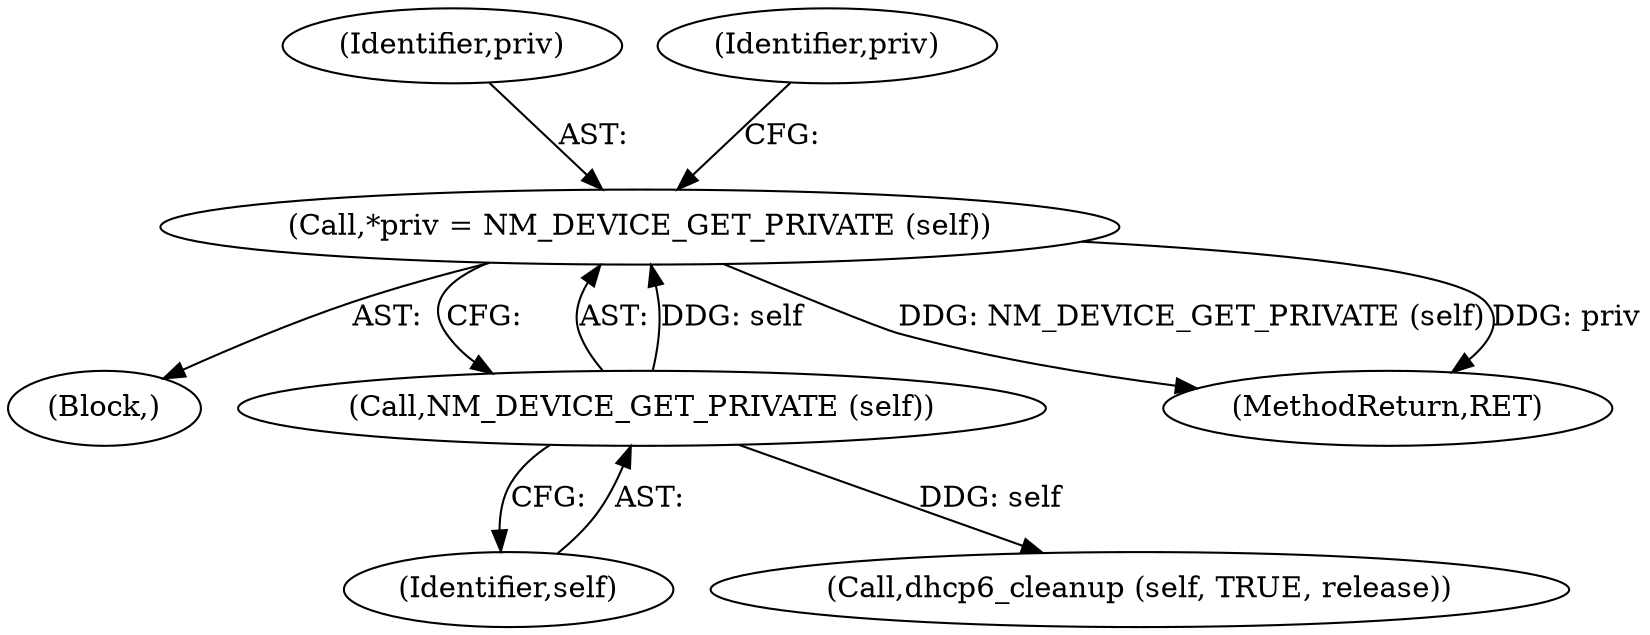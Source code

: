 digraph "0_NetworkManager_d5fc88e573fa58b93034b04d35a2454f5d28cad9@pointer" {
"1006710" [label="(Call,*priv = NM_DEVICE_GET_PRIVATE (self))"];
"1006712" [label="(Call,NM_DEVICE_GET_PRIVATE (self))"];
"1006711" [label="(Identifier,priv)"];
"1006708" [label="(Block,)"];
"1006713" [label="(Identifier,self)"];
"1006717" [label="(Identifier,priv)"];
"1007368" [label="(MethodReturn,RET)"];
"1006724" [label="(Call,dhcp6_cleanup (self, TRUE, release))"];
"1006712" [label="(Call,NM_DEVICE_GET_PRIVATE (self))"];
"1006710" [label="(Call,*priv = NM_DEVICE_GET_PRIVATE (self))"];
"1006710" -> "1006708"  [label="AST: "];
"1006710" -> "1006712"  [label="CFG: "];
"1006711" -> "1006710"  [label="AST: "];
"1006712" -> "1006710"  [label="AST: "];
"1006717" -> "1006710"  [label="CFG: "];
"1006710" -> "1007368"  [label="DDG: NM_DEVICE_GET_PRIVATE (self)"];
"1006710" -> "1007368"  [label="DDG: priv"];
"1006712" -> "1006710"  [label="DDG: self"];
"1006712" -> "1006713"  [label="CFG: "];
"1006713" -> "1006712"  [label="AST: "];
"1006712" -> "1006724"  [label="DDG: self"];
}
